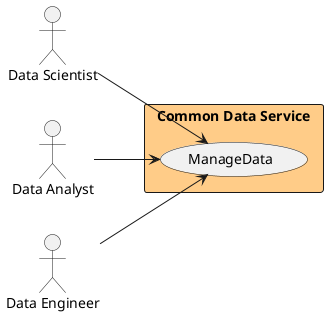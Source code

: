 @startuml

left to right direction
Actor "Data Scientist" as DataScientist
Actor "Data Analyst" as DataAnalyst
Actor "Data Engineer" as DataEngineer


rectangle "Common Data Service" #ffcc88 {
usecase "ManageData" as ManageData
    DataScientist --> ManageData
    DataAnalyst --> ManageData
    DataEngineer --> ManageData
    }


@enduml
